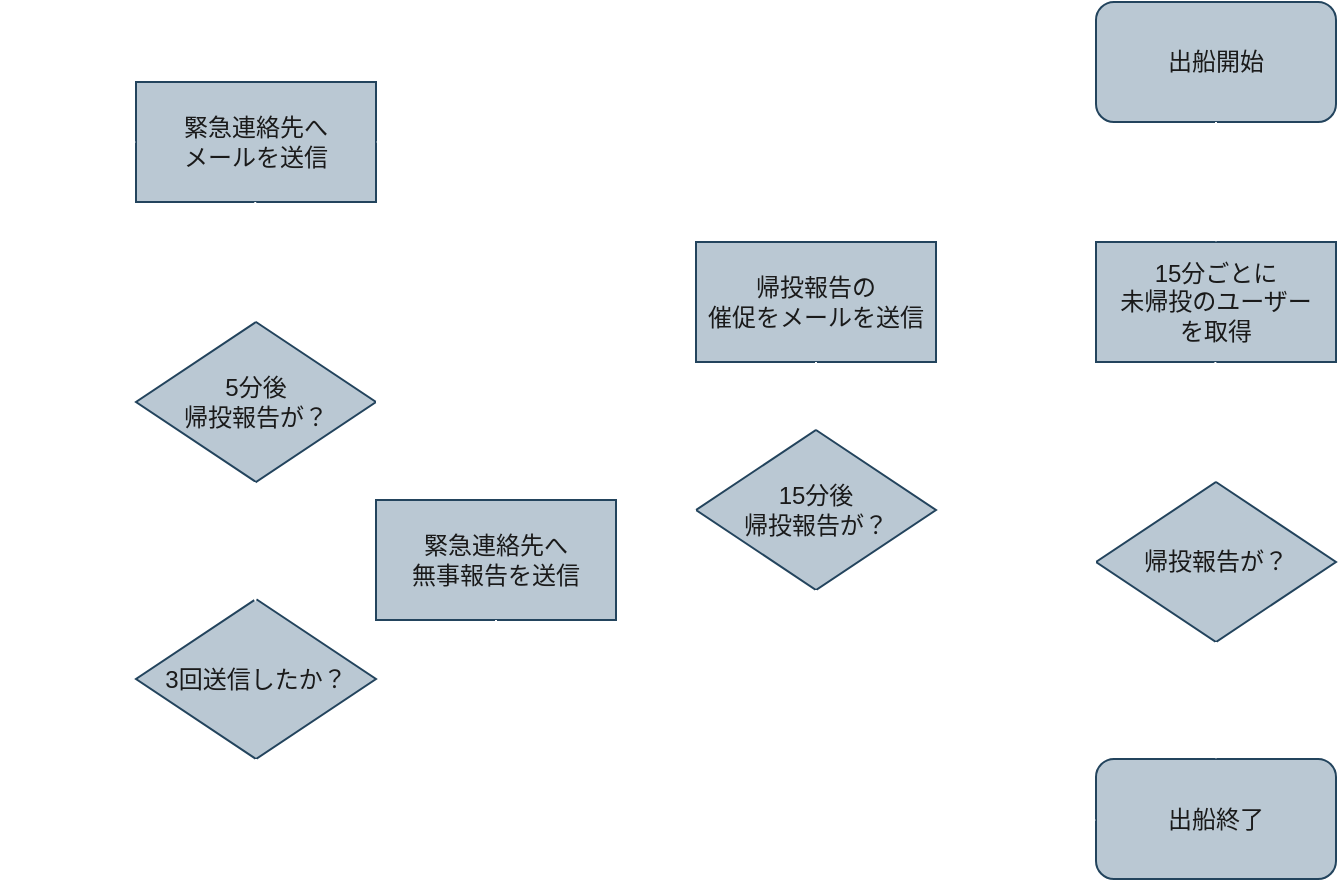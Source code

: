 <mxfile>
    <diagram id="01Pa1AFZBaFH02UaJwv6" name="ページ1">
        <mxGraphModel dx="1352" dy="668" grid="1" gridSize="10" guides="1" tooltips="1" connect="1" arrows="1" fold="1" page="1" pageScale="1" pageWidth="1169" pageHeight="827" math="0" shadow="0">
            <root>
                <mxCell id="0"/>
                <mxCell id="1" parent="0"/>
                <mxCell id="2" value="&lt;font&gt;出船開始&lt;/font&gt;" style="rounded=1;whiteSpace=wrap;html=1;fillColor=#bac8d3;strokeColor=#23445d;fontColor=#1A1A1A;" parent="1" vertex="1">
                    <mxGeometry x="760" y="120" width="120" height="60" as="geometry"/>
                </mxCell>
                <mxCell id="5" value="15分ごとに&lt;br&gt;未帰投のユーザー&lt;br&gt;を取得" style="rounded=0;whiteSpace=wrap;html=1;fillColor=#bac8d3;strokeColor=#23445d;fontColor=#1A1A1A;" parent="1" vertex="1">
                    <mxGeometry x="760" y="240" width="120" height="60" as="geometry"/>
                </mxCell>
                <mxCell id="6" value="" style="endArrow=classic;html=1;fontColor=#333333;strokeColor=#FFFFFF;" parent="1" source="2" edge="1">
                    <mxGeometry width="50" height="50" relative="1" as="geometry">
                        <mxPoint x="860" y="350" as="sourcePoint"/>
                        <mxPoint x="820" y="240" as="targetPoint"/>
                    </mxGeometry>
                </mxCell>
                <mxCell id="15" value="&lt;font&gt;出船終了&lt;/font&gt;" style="rounded=1;whiteSpace=wrap;html=1;fillColor=#bac8d3;strokeColor=#23445d;fontColor=#1A1A1A;" parent="1" vertex="1">
                    <mxGeometry x="760" y="498.5" width="120" height="60" as="geometry"/>
                </mxCell>
                <mxCell id="31" value="帰投報告が？" style="rhombus;whiteSpace=wrap;html=1;fontSize=12;fillColor=#bac8d3;strokeColor=#23445d;fontColor=#1A1A1A;" parent="1" vertex="1">
                    <mxGeometry x="760" y="360" width="120" height="80" as="geometry"/>
                </mxCell>
                <mxCell id="34" value="ある" style="text;html=1;strokeColor=none;fillColor=none;align=center;verticalAlign=middle;whiteSpace=wrap;rounded=0;fontSize=12;fontColor=#FFFFFF;" parent="1" vertex="1">
                    <mxGeometry x="810" y="440" width="60" height="30" as="geometry"/>
                </mxCell>
                <mxCell id="35" value="ない" style="text;html=1;strokeColor=none;fillColor=none;align=center;verticalAlign=middle;whiteSpace=wrap;rounded=0;fontSize=12;fontColor=#FFFFFF;" parent="1" vertex="1">
                    <mxGeometry x="710" y="399" width="60" height="30" as="geometry"/>
                </mxCell>
                <mxCell id="36" value="" style="endArrow=classic;html=1;fontColor=#333333;exitX=0.5;exitY=1;exitDx=0;exitDy=0;strokeColor=#FFFFFF;entryX=0.5;entryY=0;entryDx=0;entryDy=0;" edge="1" parent="1" target="31">
                    <mxGeometry width="50" height="50" relative="1" as="geometry">
                        <mxPoint x="819.69" y="300" as="sourcePoint"/>
                        <mxPoint x="819.69" y="360" as="targetPoint"/>
                    </mxGeometry>
                </mxCell>
                <mxCell id="37" value="" style="endArrow=classic;html=1;fontColor=#333333;strokeColor=#FFFFFF;" edge="1" parent="1" source="31" target="15">
                    <mxGeometry width="50" height="50" relative="1" as="geometry">
                        <mxPoint x="819.69" y="440" as="sourcePoint"/>
                        <mxPoint x="819.69" y="500" as="targetPoint"/>
                    </mxGeometry>
                </mxCell>
                <mxCell id="39" value="帰投報告の&lt;br&gt;催促をメールを送信" style="rounded=0;whiteSpace=wrap;html=1;fillColor=#bac8d3;strokeColor=#23445d;fontColor=#1A1A1A;" vertex="1" parent="1">
                    <mxGeometry x="560" y="240" width="120" height="60" as="geometry"/>
                </mxCell>
                <mxCell id="40" value="15分後&lt;br&gt;帰投報告が？" style="rhombus;whiteSpace=wrap;html=1;fontSize=12;fillColor=#bac8d3;strokeColor=#23445d;fontColor=#1A1A1A;" vertex="1" parent="1">
                    <mxGeometry x="560" y="334" width="120" height="80" as="geometry"/>
                </mxCell>
                <mxCell id="44" value="" style="endArrow=classic;html=1;fontColor=#333333;exitX=0;exitY=0.5;exitDx=0;exitDy=0;strokeColor=#FFFFFF;entryX=1.014;entryY=0.431;entryDx=0;entryDy=0;entryPerimeter=0;" edge="1" parent="1" source="31" target="39">
                    <mxGeometry width="50" height="50" relative="1" as="geometry">
                        <mxPoint x="829.69" y="310" as="sourcePoint"/>
                        <mxPoint x="830" y="370" as="targetPoint"/>
                        <Array as="points">
                            <mxPoint x="720" y="400"/>
                            <mxPoint x="720" y="266"/>
                        </Array>
                    </mxGeometry>
                </mxCell>
                <mxCell id="45" value="" style="endArrow=classic;html=1;fontColor=#333333;exitX=0.5;exitY=1;exitDx=0;exitDy=0;strokeColor=#FFFFFF;entryX=0.5;entryY=0;entryDx=0;entryDy=0;" edge="1" parent="1" source="39" target="40">
                    <mxGeometry width="50" height="50" relative="1" as="geometry">
                        <mxPoint x="530.0" y="330" as="sourcePoint"/>
                        <mxPoint x="530.31" y="390" as="targetPoint"/>
                    </mxGeometry>
                </mxCell>
                <mxCell id="46" value="ない" style="text;html=1;strokeColor=none;fillColor=none;align=center;verticalAlign=middle;whiteSpace=wrap;rounded=0;fontSize=12;fontColor=#FFFFFF;" vertex="1" parent="1">
                    <mxGeometry x="520" y="339" width="60" height="30" as="geometry"/>
                </mxCell>
                <mxCell id="47" value="ある" style="text;html=1;strokeColor=none;fillColor=none;align=center;verticalAlign=middle;whiteSpace=wrap;rounded=0;fontSize=12;fontColor=#FFFFFF;" vertex="1" parent="1">
                    <mxGeometry x="610" y="410" width="60" height="30" as="geometry"/>
                </mxCell>
                <mxCell id="48" value="" style="endArrow=classic;html=1;fontColor=#333333;exitX=0.5;exitY=1;exitDx=0;exitDy=0;strokeColor=#FFFFFF;" edge="1" parent="1" source="40">
                    <mxGeometry width="50" height="50" relative="1" as="geometry">
                        <mxPoint x="829.69" y="310" as="sourcePoint"/>
                        <mxPoint x="760" y="529" as="targetPoint"/>
                        <Array as="points">
                            <mxPoint x="620" y="530"/>
                        </Array>
                    </mxGeometry>
                </mxCell>
                <mxCell id="52" value="緊急連絡先へ&lt;br&gt;メールを送信" style="rounded=0;whiteSpace=wrap;html=1;fillColor=#bac8d3;strokeColor=#23445d;fontColor=#1A1A1A;" vertex="1" parent="1">
                    <mxGeometry x="280" y="160" width="120" height="60" as="geometry"/>
                </mxCell>
                <mxCell id="53" value="3回送信したか？" style="rhombus;whiteSpace=wrap;html=1;fontSize=12;fillColor=#bac8d3;strokeColor=#23445d;fontColor=#1A1A1A;" vertex="1" parent="1">
                    <mxGeometry x="280" y="418.5" width="120" height="80" as="geometry"/>
                </mxCell>
                <mxCell id="54" value="はい" style="text;html=1;strokeColor=none;fillColor=none;align=center;verticalAlign=middle;whiteSpace=wrap;rounded=0;fontSize=12;fontColor=#FFFFFF;" vertex="1" parent="1">
                    <mxGeometry x="270" y="498.5" width="60" height="30" as="geometry"/>
                </mxCell>
                <mxCell id="55" value="いいえ" style="text;html=1;strokeColor=none;fillColor=none;align=center;verticalAlign=middle;whiteSpace=wrap;rounded=0;fontSize=12;fontColor=#FFFFFF;" vertex="1" parent="1">
                    <mxGeometry x="230" y="429" width="60" height="30" as="geometry"/>
                </mxCell>
                <mxCell id="56" value="" style="endArrow=classic;html=1;fontColor=#333333;exitX=0;exitY=0.5;exitDx=0;exitDy=0;strokeColor=#FFFFFF;entryX=1;entryY=0.5;entryDx=0;entryDy=0;" edge="1" parent="1" target="52">
                    <mxGeometry width="50" height="50" relative="1" as="geometry">
                        <mxPoint x="560" y="374.14" as="sourcePoint"/>
                        <mxPoint x="481.68" y="240" as="targetPoint"/>
                        <Array as="points">
                            <mxPoint x="530" y="374"/>
                            <mxPoint x="530" y="190"/>
                        </Array>
                    </mxGeometry>
                </mxCell>
                <mxCell id="57" value="5分後&lt;br&gt;帰投報告が？" style="rhombus;whiteSpace=wrap;html=1;fontSize=12;fillColor=#bac8d3;strokeColor=#23445d;fontColor=#1A1A1A;" vertex="1" parent="1">
                    <mxGeometry x="280" y="280" width="120" height="80" as="geometry"/>
                </mxCell>
                <mxCell id="58" value="" style="endArrow=classic;html=1;fontColor=#333333;exitX=0.5;exitY=1;exitDx=0;exitDy=0;strokeColor=#FFFFFF;entryX=0.5;entryY=0;entryDx=0;entryDy=0;" edge="1" parent="1">
                    <mxGeometry width="50" height="50" relative="1" as="geometry">
                        <mxPoint x="339.62" y="220" as="sourcePoint"/>
                        <mxPoint x="339.93" y="280" as="targetPoint"/>
                    </mxGeometry>
                </mxCell>
                <mxCell id="60" value="ない" style="text;html=1;strokeColor=none;fillColor=none;align=center;verticalAlign=middle;whiteSpace=wrap;rounded=0;fontSize=12;fontColor=#FFFFFF;" vertex="1" parent="1">
                    <mxGeometry x="280" y="369" width="60" height="30" as="geometry"/>
                </mxCell>
                <mxCell id="61" value="ある" style="text;html=1;strokeColor=none;fillColor=none;align=center;verticalAlign=middle;whiteSpace=wrap;rounded=0;fontSize=12;fontColor=#FFFFFF;" vertex="1" parent="1">
                    <mxGeometry x="390" y="320" width="60" height="30" as="geometry"/>
                </mxCell>
                <mxCell id="63" value="" style="endArrow=classic;html=1;fontColor=#333333;strokeColor=#FFFFFF;entryX=0;entryY=0.5;entryDx=0;entryDy=0;" edge="1" parent="1" target="52">
                    <mxGeometry width="50" height="50" relative="1" as="geometry">
                        <mxPoint x="280" y="460" as="sourcePoint"/>
                        <mxPoint x="420" y="595" as="targetPoint"/>
                        <Array as="points">
                            <mxPoint x="220" y="460"/>
                            <mxPoint x="220" y="190"/>
                        </Array>
                    </mxGeometry>
                </mxCell>
                <mxCell id="64" value="" style="endArrow=classic;html=1;fontColor=#333333;exitX=0.5;exitY=1;exitDx=0;exitDy=0;strokeColor=#FFFFFF;entryX=0.5;entryY=0;entryDx=0;entryDy=0;" edge="1" parent="1">
                    <mxGeometry width="50" height="50" relative="1" as="geometry">
                        <mxPoint x="339.29" y="360" as="sourcePoint"/>
                        <mxPoint x="339.6" y="420" as="targetPoint"/>
                    </mxGeometry>
                </mxCell>
                <mxCell id="65" value="" style="endArrow=none;html=1;exitX=0.5;exitY=1;exitDx=0;exitDy=0;strokeColor=#FFFFFF;" edge="1" parent="1" source="53">
                    <mxGeometry width="50" height="50" relative="1" as="geometry">
                        <mxPoint x="670" y="430" as="sourcePoint"/>
                        <mxPoint x="630" y="530" as="targetPoint"/>
                        <Array as="points">
                            <mxPoint x="340" y="530"/>
                        </Array>
                    </mxGeometry>
                </mxCell>
                <mxCell id="67" value="" style="endArrow=classic;html=1;fontColor=#333333;strokeColor=#FFFFFF;exitX=1;exitY=0.5;exitDx=0;exitDy=0;entryX=0.5;entryY=0;entryDx=0;entryDy=0;" edge="1" parent="1" source="57" target="68">
                    <mxGeometry width="50" height="50" relative="1" as="geometry">
                        <mxPoint x="430.0" y="324" as="sourcePoint"/>
                        <mxPoint x="430" y="369.0" as="targetPoint"/>
                        <Array as="points">
                            <mxPoint x="460" y="320"/>
                        </Array>
                    </mxGeometry>
                </mxCell>
                <mxCell id="68" value="緊急連絡先へ&lt;br&gt;無事報告を送信" style="rounded=0;whiteSpace=wrap;html=1;fillColor=#bac8d3;strokeColor=#23445d;fontColor=#1A1A1A;" vertex="1" parent="1">
                    <mxGeometry x="400" y="369" width="120" height="60" as="geometry"/>
                </mxCell>
                <mxCell id="69" value="" style="endArrow=none;html=1;entryX=0.5;entryY=1;entryDx=0;entryDy=0;strokeColor=#FFFFFF;" edge="1" parent="1" target="68">
                    <mxGeometry width="50" height="50" relative="1" as="geometry">
                        <mxPoint x="460" y="528.5" as="sourcePoint"/>
                        <mxPoint x="510" y="478.5" as="targetPoint"/>
                    </mxGeometry>
                </mxCell>
            </root>
        </mxGraphModel>
    </diagram>
</mxfile>